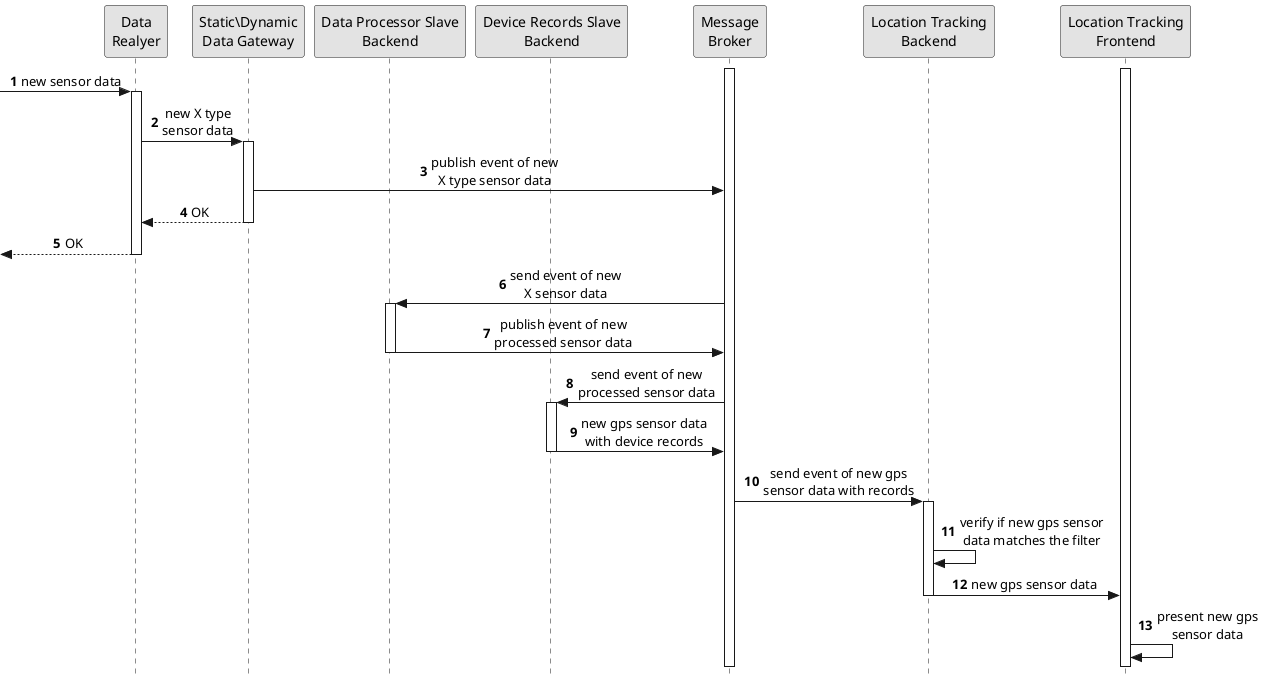 @startuml process-view-level2-uc02

skinparam Monochrome true
skinparam sequenceMessageAlign center
skinparam style strictuml
hide unlinked

autonumber 1

participant "Data\nRealyer" as DG
participant "Static\Dynamic\nData Gateway" as SDDG
participant "Data Processor Slave\nBackend" as DPSB
participant "Device Records Slave\nBackend" as DRSB
participant "Message\nBroker" as MB
participant "Location Tracking\nBackend" as LTB
participant "Location Tracking\nFrontend" as LTF

activate MB
activate LTF

-> DG : new sensor data
activate DG

DG -> SDDG : new X type\nsensor data
activate SDDG

SDDG -> MB : publish event of new\nX type sensor data

DG <-- SDDG : OK
deactivate SDDG

<-- DG : OK
deactivate DG

MB -> DPSB : send event of new\nX sensor data
activate DPSB

DPSB -> MB : publish event of new\nprocessed sensor data
deactivate DPSB

MB -> DRSB : send event of new\nprocessed sensor data
activate DRSB

DRSB -> MB : new gps sensor data\nwith device records
deactivate DRSB

MB -> LTB : send event of new gps\nsensor data with records
activate LTB

LTB -> LTB : verify if new gps sensor\ndata matches the filter 
LTB -> LTF : new gps sensor data
deactivate LTB
LTF -> LTF : present new gps\nsensor data

@enduml
